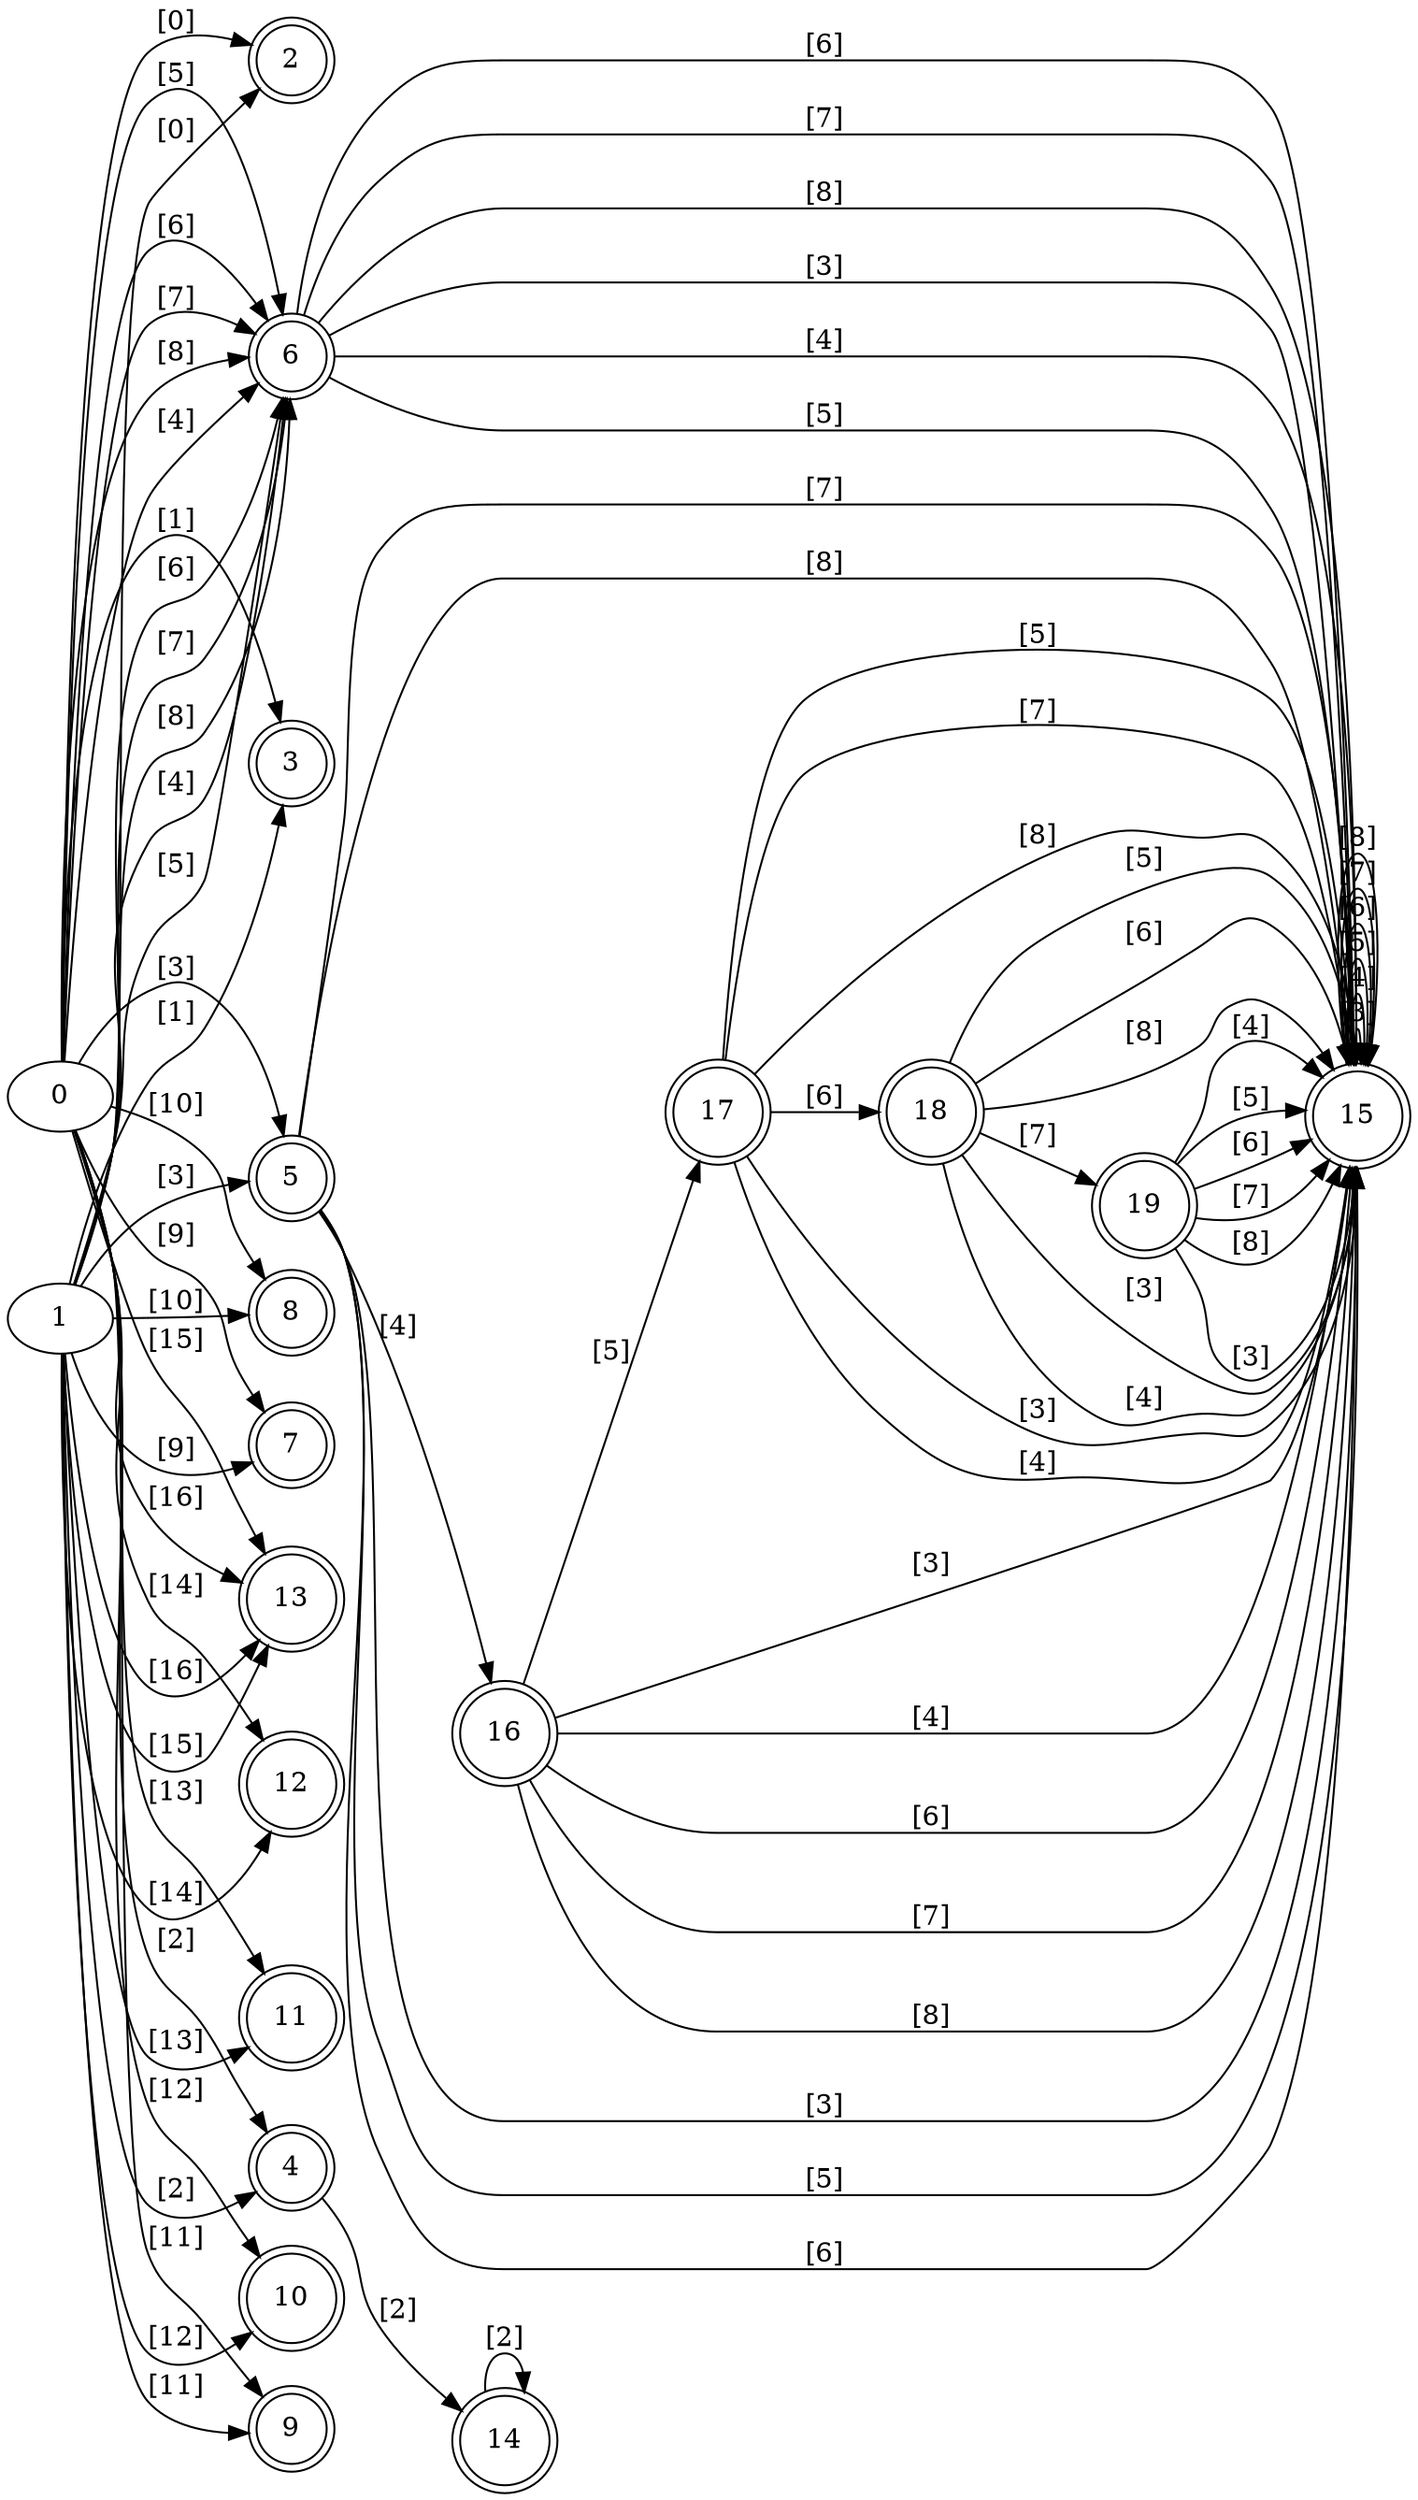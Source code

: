 digraph DFA {
rankdir = LR
2 [shape = doublecircle]
3 [shape = doublecircle]
4 [shape = doublecircle]
5 [shape = doublecircle]
6 [shape = doublecircle]
7 [shape = doublecircle]
8 [shape = doublecircle]
9 [shape = doublecircle]
10 [shape = doublecircle]
11 [shape = doublecircle]
12 [shape = doublecircle]
13 [shape = doublecircle]
14 [shape = doublecircle]
15 [shape = doublecircle]
16 [shape = doublecircle]
17 [shape = doublecircle]
18 [shape = doublecircle]
19 [shape = doublecircle]
0 -> 2 [label="[0]"]
0 -> 3 [label="[1]"]
0 -> 4 [label="[2]"]
0 -> 5 [label="[3]"]
0 -> 6 [label="[4]"]
0 -> 6 [label="[5]"]
0 -> 6 [label="[6]"]
0 -> 6 [label="[7]"]
0 -> 6 [label="[8]"]
0 -> 7 [label="[9]"]
0 -> 8 [label="[10]"]
0 -> 9 [label="[11]"]
0 -> 10 [label="[12]"]
0 -> 11 [label="[13]"]
0 -> 12 [label="[14]"]
0 -> 13 [label="[15]"]
0 -> 13 [label="[16]"]
1 -> 2 [label="[0]"]
1 -> 3 [label="[1]"]
1 -> 4 [label="[2]"]
1 -> 5 [label="[3]"]
1 -> 6 [label="[4]"]
1 -> 6 [label="[5]"]
1 -> 6 [label="[6]"]
1 -> 6 [label="[7]"]
1 -> 6 [label="[8]"]
1 -> 7 [label="[9]"]
1 -> 8 [label="[10]"]
1 -> 9 [label="[11]"]
1 -> 10 [label="[12]"]
1 -> 11 [label="[13]"]
1 -> 12 [label="[14]"]
1 -> 13 [label="[15]"]
1 -> 13 [label="[16]"]
4 -> 14 [label="[2]"]
5 -> 15 [label="[3]"]
5 -> 16 [label="[4]"]
5 -> 15 [label="[5]"]
5 -> 15 [label="[6]"]
5 -> 15 [label="[7]"]
5 -> 15 [label="[8]"]
6 -> 15 [label="[3]"]
6 -> 15 [label="[4]"]
6 -> 15 [label="[5]"]
6 -> 15 [label="[6]"]
6 -> 15 [label="[7]"]
6 -> 15 [label="[8]"]
14 -> 14 [label="[2]"]
15 -> 15 [label="[3]"]
15 -> 15 [label="[4]"]
15 -> 15 [label="[5]"]
15 -> 15 [label="[6]"]
15 -> 15 [label="[7]"]
15 -> 15 [label="[8]"]
16 -> 15 [label="[3]"]
16 -> 15 [label="[4]"]
16 -> 17 [label="[5]"]
16 -> 15 [label="[6]"]
16 -> 15 [label="[7]"]
16 -> 15 [label="[8]"]
17 -> 15 [label="[3]"]
17 -> 15 [label="[4]"]
17 -> 15 [label="[5]"]
17 -> 18 [label="[6]"]
17 -> 15 [label="[7]"]
17 -> 15 [label="[8]"]
18 -> 15 [label="[3]"]
18 -> 15 [label="[4]"]
18 -> 15 [label="[5]"]
18 -> 15 [label="[6]"]
18 -> 19 [label="[7]"]
18 -> 15 [label="[8]"]
19 -> 15 [label="[3]"]
19 -> 15 [label="[4]"]
19 -> 15 [label="[5]"]
19 -> 15 [label="[6]"]
19 -> 15 [label="[7]"]
19 -> 15 [label="[8]"]
}

